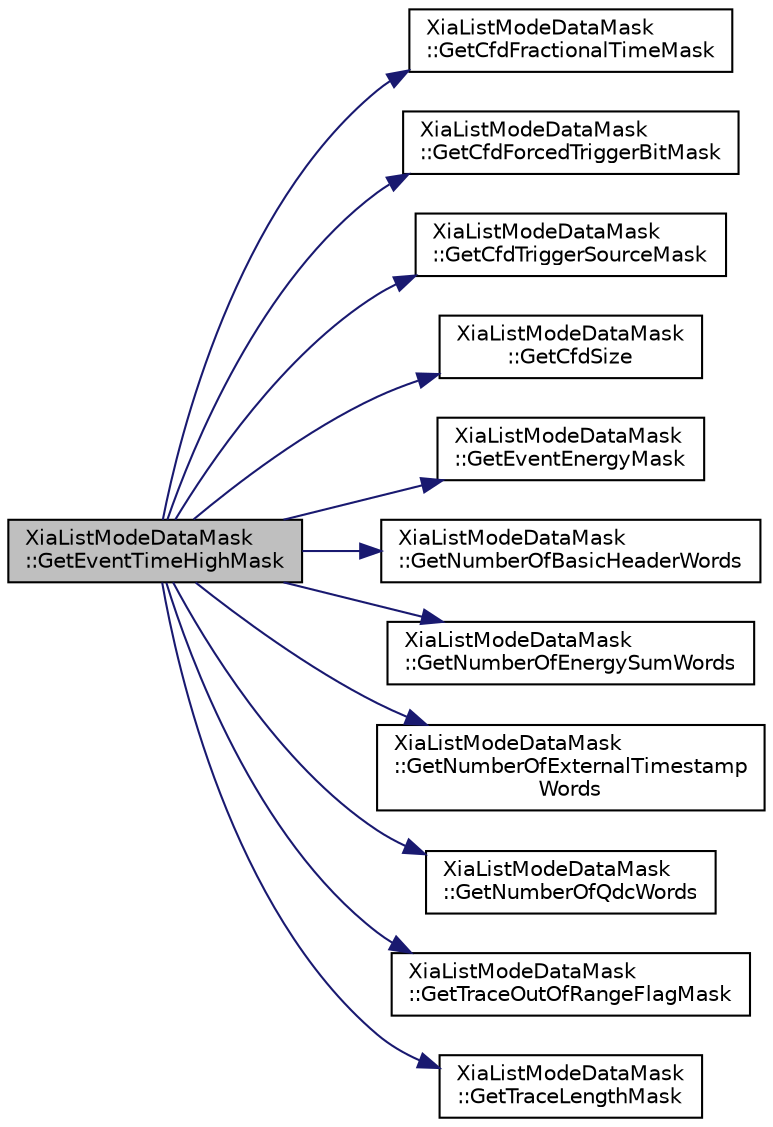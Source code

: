 digraph "XiaListModeDataMask::GetEventTimeHighMask"
{
  edge [fontname="Helvetica",fontsize="10",labelfontname="Helvetica",labelfontsize="10"];
  node [fontname="Helvetica",fontsize="10",shape=record];
  rankdir="LR";
  Node1 [label="XiaListModeDataMask\l::GetEventTimeHighMask",height=0.2,width=0.4,color="black", fillcolor="grey75", style="filled", fontcolor="black"];
  Node1 -> Node2 [color="midnightblue",fontsize="10",style="solid",fontname="Helvetica"];
  Node2 [label="XiaListModeDataMask\l::GetCfdFractionalTimeMask",height=0.2,width=0.4,color="black", fillcolor="white", style="filled",URL="$dc/d76/class_xia_list_mode_data_mask.html#ab05d349699cfa7a43061185fb90c87f7"];
  Node1 -> Node3 [color="midnightblue",fontsize="10",style="solid",fontname="Helvetica"];
  Node3 [label="XiaListModeDataMask\l::GetCfdForcedTriggerBitMask",height=0.2,width=0.4,color="black", fillcolor="white", style="filled",URL="$dc/d76/class_xia_list_mode_data_mask.html#a4b442bc0e5bee8451b1ca9c957ab7aaf"];
  Node1 -> Node4 [color="midnightblue",fontsize="10",style="solid",fontname="Helvetica"];
  Node4 [label="XiaListModeDataMask\l::GetCfdTriggerSourceMask",height=0.2,width=0.4,color="black", fillcolor="white", style="filled",URL="$dc/d76/class_xia_list_mode_data_mask.html#a5d45fb51176b0e7bf43305a4c1b93a27"];
  Node1 -> Node5 [color="midnightblue",fontsize="10",style="solid",fontname="Helvetica"];
  Node5 [label="XiaListModeDataMask\l::GetCfdSize",height=0.2,width=0.4,color="black", fillcolor="white", style="filled",URL="$dc/d76/class_xia_list_mode_data_mask.html#af207eba9f8d0988d96e86bdf93a9dba7"];
  Node1 -> Node6 [color="midnightblue",fontsize="10",style="solid",fontname="Helvetica"];
  Node6 [label="XiaListModeDataMask\l::GetEventEnergyMask",height=0.2,width=0.4,color="black", fillcolor="white", style="filled",URL="$dc/d76/class_xia_list_mode_data_mask.html#a95d262e1a63fef2aed61c74ab7313f87"];
  Node1 -> Node7 [color="midnightblue",fontsize="10",style="solid",fontname="Helvetica"];
  Node7 [label="XiaListModeDataMask\l::GetNumberOfBasicHeaderWords",height=0.2,width=0.4,color="black", fillcolor="white", style="filled",URL="$dc/d76/class_xia_list_mode_data_mask.html#aadab788be8d955f5162213aec5ef053e"];
  Node1 -> Node8 [color="midnightblue",fontsize="10",style="solid",fontname="Helvetica"];
  Node8 [label="XiaListModeDataMask\l::GetNumberOfEnergySumWords",height=0.2,width=0.4,color="black", fillcolor="white", style="filled",URL="$dc/d76/class_xia_list_mode_data_mask.html#a10cfe7418c0d2c2b8c3acd2725b98f74"];
  Node1 -> Node9 [color="midnightblue",fontsize="10",style="solid",fontname="Helvetica"];
  Node9 [label="XiaListModeDataMask\l::GetNumberOfExternalTimestamp\lWords",height=0.2,width=0.4,color="black", fillcolor="white", style="filled",URL="$dc/d76/class_xia_list_mode_data_mask.html#ae7b6abea7530a613bcaf8467f77e3431"];
  Node1 -> Node10 [color="midnightblue",fontsize="10",style="solid",fontname="Helvetica"];
  Node10 [label="XiaListModeDataMask\l::GetNumberOfQdcWords",height=0.2,width=0.4,color="black", fillcolor="white", style="filled",URL="$dc/d76/class_xia_list_mode_data_mask.html#a2636ba87b479c5d1351d181b6f7c82c2"];
  Node1 -> Node11 [color="midnightblue",fontsize="10",style="solid",fontname="Helvetica"];
  Node11 [label="XiaListModeDataMask\l::GetTraceOutOfRangeFlagMask",height=0.2,width=0.4,color="black", fillcolor="white", style="filled",URL="$dc/d76/class_xia_list_mode_data_mask.html#a3216c3a9d30f2af79b0bfdceeba60fd6"];
  Node1 -> Node12 [color="midnightblue",fontsize="10",style="solid",fontname="Helvetica"];
  Node12 [label="XiaListModeDataMask\l::GetTraceLengthMask",height=0.2,width=0.4,color="black", fillcolor="white", style="filled",URL="$dc/d76/class_xia_list_mode_data_mask.html#a437a6586ef2cfb504d1414e271c7f9d6"];
}
